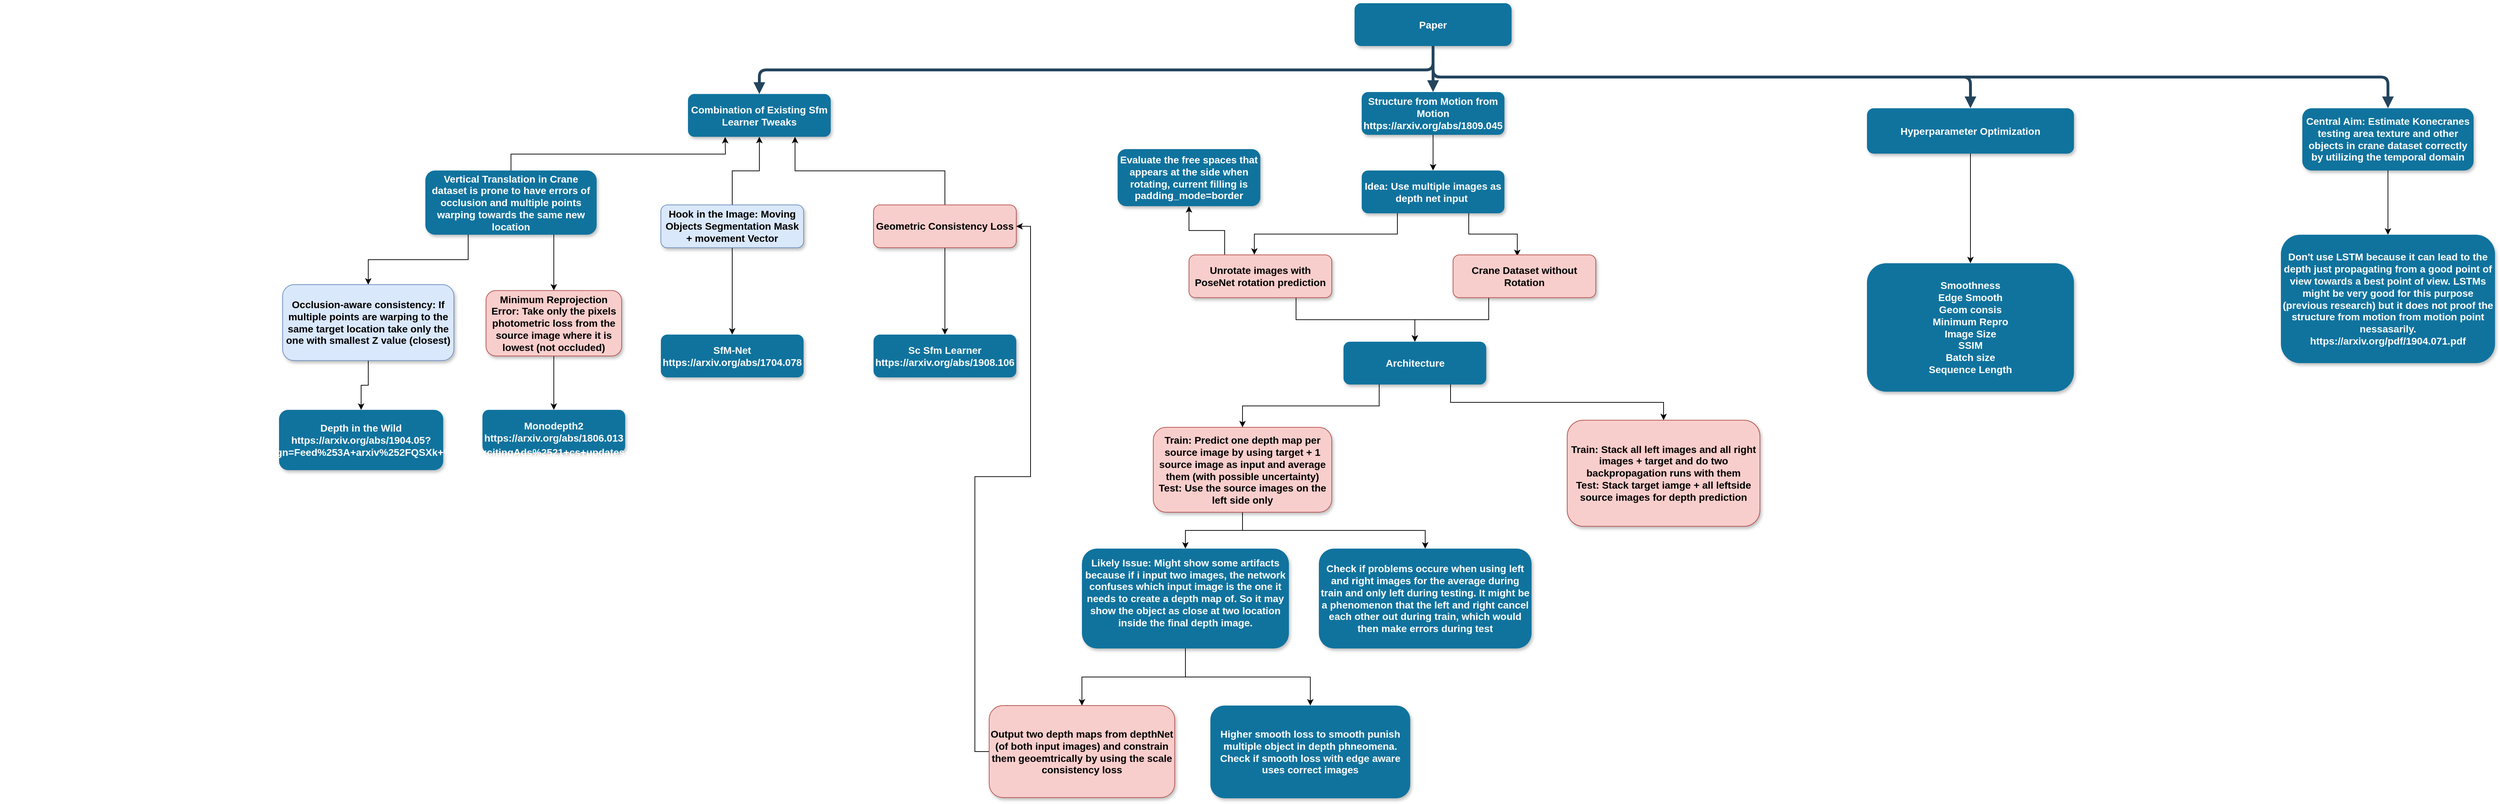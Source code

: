 <mxfile version="14.8.5" type="device"><diagram name="Page-1" id="97916047-d0de-89f5-080d-49f4d83e522f"><mxGraphModel dx="3330.5" dy="840" grid="1" gridSize="10" guides="1" tooltips="1" connect="1" arrows="1" fold="1" page="1" pageScale="1.5" pageWidth="1169" pageHeight="827" background="none" math="0" shadow="0"><root><mxCell id="0"/><mxCell id="1" parent="0"/><mxCell id="3" value="Paper" style="rounded=1;fillColor=#10739E;strokeColor=none;shadow=1;gradientColor=none;fontStyle=1;fontColor=#FFFFFF;fontSize=14;whiteSpace=wrap;" parent="1" vertex="1"><mxGeometry x="662" y="345.5" width="220" height="60" as="geometry"/></mxCell><mxCell id="4" value="Combination of Existing Sfm Learner Tweaks" style="rounded=1;fillColor=#10739E;strokeColor=none;shadow=1;gradientColor=none;fontStyle=1;fontColor=#FFFFFF;fontSize=14;html=1;whiteSpace=wrap;" parent="1" vertex="1"><mxGeometry x="-272" y="472.75" width="200" height="60" as="geometry"/></mxCell><mxCell id="nPLmiUN7-BDTouceucDG-58" style="edgeStyle=orthogonalEdgeStyle;rounded=0;orthogonalLoop=1;jettySize=auto;html=1;exitX=0.5;exitY=1;exitDx=0;exitDy=0;entryX=0.5;entryY=0;entryDx=0;entryDy=0;" parent="1" source="5" target="18" edge="1"><mxGeometry relative="1" as="geometry"/></mxCell><mxCell id="5" value="Structure from Motion from Motion&#10;https://arxiv.org/abs/1809.045" style="rounded=1;fillColor=#10739E;strokeColor=none;shadow=1;gradientColor=none;fontStyle=1;fontColor=#FFFFFF;fontSize=14;whiteSpace=wrap;" parent="1" vertex="1"><mxGeometry x="672" y="470" width="200" height="60" as="geometry"/></mxCell><mxCell id="nPLmiUN7-BDTouceucDG-55" style="edgeStyle=orthogonalEdgeStyle;rounded=0;orthogonalLoop=1;jettySize=auto;html=1;exitX=0.5;exitY=0;exitDx=0;exitDy=0;entryX=0.5;entryY=1;entryDx=0;entryDy=0;" parent="1" source="8" target="4" edge="1"><mxGeometry relative="1" as="geometry"/></mxCell><mxCell id="nPLmiUN7-BDTouceucDG-84" style="edgeStyle=orthogonalEdgeStyle;rounded=0;orthogonalLoop=1;jettySize=auto;html=1;exitX=0.5;exitY=1;exitDx=0;exitDy=0;fontColor=#FFFFFF;" parent="1" source="8" target="9" edge="1"><mxGeometry relative="1" as="geometry"/></mxCell><mxCell id="8" value="Hook in the Image: Moving Objects Segmentation Mask + movement Vector" style="rounded=1;fillColor=#dae8fc;strokeColor=#6c8ebf;shadow=1;fontStyle=1;fontSize=14;whiteSpace=wrap;" parent="1" vertex="1"><mxGeometry x="-310" y="628.25" width="200" height="60" as="geometry"/></mxCell><mxCell id="9" value="SfM-Net&#10;https://arxiv.org/abs/1704.078" style="rounded=1;fillColor=#10739E;strokeColor=none;shadow=1;gradientColor=none;fontStyle=1;fontColor=#FFFFFF;fontSize=14;whiteSpace=wrap;" parent="1" vertex="1"><mxGeometry x="-310" y="810" width="200" height="60" as="geometry"/></mxCell><mxCell id="nPLmiUN7-BDTouceucDG-56" style="edgeStyle=orthogonalEdgeStyle;rounded=0;orthogonalLoop=1;jettySize=auto;html=1;exitX=0.5;exitY=0;exitDx=0;exitDy=0;" parent="1" source="10" edge="1"><mxGeometry relative="1" as="geometry"><mxPoint x="-220" y="533" as="targetPoint"/></mxGeometry></mxCell><mxCell id="nPLmiUN7-BDTouceucDG-75" style="edgeStyle=orthogonalEdgeStyle;rounded=0;orthogonalLoop=1;jettySize=auto;html=1;exitX=0.75;exitY=1;exitDx=0;exitDy=0;entryX=0.5;entryY=0;entryDx=0;entryDy=0;fontColor=#FFFFFF;" parent="1" source="10" target="nPLmiUN7-BDTouceucDG-74" edge="1"><mxGeometry relative="1" as="geometry"/></mxCell><mxCell id="nPLmiUN7-BDTouceucDG-77" style="edgeStyle=orthogonalEdgeStyle;rounded=0;orthogonalLoop=1;jettySize=auto;html=1;exitX=0.25;exitY=1;exitDx=0;exitDy=0;entryX=0.5;entryY=0;entryDx=0;entryDy=0;fontColor=#FFFFFF;" parent="1" source="10" target="nPLmiUN7-BDTouceucDG-72" edge="1"><mxGeometry relative="1" as="geometry"/></mxCell><mxCell id="10" value="Vertical Translation in Crane dataset is prone to have errors of occlusion and multiple points warping towards the same new location" style="rounded=1;fillColor=#10739E;strokeColor=none;shadow=1;gradientColor=none;fontStyle=1;fontColor=#FFFFFF;fontSize=14;whiteSpace=wrap;" parent="1" vertex="1"><mxGeometry x="-640" y="580" width="240" height="90" as="geometry"/></mxCell><mxCell id="11" value="Monodepth2&#10;https://arxiv.org/abs/1806.013" style="rounded=1;fillColor=#10739E;strokeColor=none;shadow=1;gradientColor=none;fontStyle=1;fontColor=#FFFFFF;fontSize=14;whiteSpace=wrap;" parent="1" vertex="1"><mxGeometry x="-560" y="915.5" width="200" height="60" as="geometry"/></mxCell><mxCell id="nPLmiUN7-BDTouceucDG-57" style="edgeStyle=orthogonalEdgeStyle;rounded=0;orthogonalLoop=1;jettySize=auto;html=1;exitX=0.5;exitY=0;exitDx=0;exitDy=0;entryX=0.75;entryY=1;entryDx=0;entryDy=0;" parent="1" source="13" target="4" edge="1"><mxGeometry relative="1" as="geometry"/></mxCell><mxCell id="nPLmiUN7-BDTouceucDG-83" style="edgeStyle=orthogonalEdgeStyle;rounded=0;orthogonalLoop=1;jettySize=auto;html=1;exitX=0.5;exitY=1;exitDx=0;exitDy=0;fontColor=#FFFFFF;entryX=0.5;entryY=0;entryDx=0;entryDy=0;" parent="1" source="13" target="14" edge="1"><mxGeometry relative="1" as="geometry"/></mxCell><mxCell id="13" value="Geometric Consistency Loss" style="rounded=1;fillColor=#f8cecc;strokeColor=#b85450;shadow=1;fontStyle=1;fontSize=14;whiteSpace=wrap;" parent="1" vertex="1"><mxGeometry x="-12" y="628.25" width="200" height="60" as="geometry"/></mxCell><mxCell id="14" value="Sc Sfm Learner&#10;https://arxiv.org/abs/1908.106" style="rounded=1;fillColor=#10739E;strokeColor=none;shadow=1;gradientColor=none;fontStyle=1;fontColor=#FFFFFF;fontSize=14;whiteSpace=wrap;" parent="1" vertex="1"><mxGeometry x="-12" y="810" width="200" height="60" as="geometry"/></mxCell><mxCell id="nPLmiUN7-BDTouceucDG-59" style="edgeStyle=orthogonalEdgeStyle;rounded=0;orthogonalLoop=1;jettySize=auto;html=1;exitX=0.25;exitY=1;exitDx=0;exitDy=0;entryX=0.458;entryY=-0.004;entryDx=0;entryDy=0;entryPerimeter=0;" parent="1" source="18" target="22" edge="1"><mxGeometry relative="1" as="geometry"/></mxCell><mxCell id="nPLmiUN7-BDTouceucDG-60" style="edgeStyle=orthogonalEdgeStyle;rounded=0;orthogonalLoop=1;jettySize=auto;html=1;exitX=0.75;exitY=1;exitDx=0;exitDy=0;entryX=0.45;entryY=0.029;entryDx=0;entryDy=0;entryPerimeter=0;" parent="1" source="18" target="23" edge="1"><mxGeometry relative="1" as="geometry"/></mxCell><mxCell id="18" value="Idea: Use multiple images as depth net input " style="rounded=1;fillColor=#10739E;strokeColor=none;shadow=1;gradientColor=none;fontStyle=1;fontColor=#FFFFFF;fontSize=14;whiteSpace=wrap;" parent="1" vertex="1"><mxGeometry x="672" y="580" width="200" height="60" as="geometry"/></mxCell><mxCell id="nPLmiUN7-BDTouceucDG-61" style="edgeStyle=orthogonalEdgeStyle;rounded=0;orthogonalLoop=1;jettySize=auto;html=1;exitX=0;exitY=0.5;exitDx=0;exitDy=0;entryX=1;entryY=0.5;entryDx=0;entryDy=0;" parent="1" source="nPLmiUN7-BDTouceucDG-65" target="13" edge="1"><mxGeometry relative="1" as="geometry"/></mxCell><mxCell id="nPLmiUN7-BDTouceucDG-64" style="edgeStyle=orthogonalEdgeStyle;rounded=0;orthogonalLoop=1;jettySize=auto;html=1;exitX=0.5;exitY=1;exitDx=0;exitDy=0;entryX=0.5;entryY=0;entryDx=0;entryDy=0;fontColor=#FFFFFF;" parent="1" source="19" target="nPLmiUN7-BDTouceucDG-63" edge="1"><mxGeometry relative="1" as="geometry"/></mxCell><mxCell id="nUQpXLFhuj-_Mm35vlYl-37" style="edgeStyle=orthogonalEdgeStyle;rounded=0;orthogonalLoop=1;jettySize=auto;html=1;exitX=0.5;exitY=1;exitDx=0;exitDy=0;entryX=0.5;entryY=0;entryDx=0;entryDy=0;" edge="1" parent="1" source="19" target="nUQpXLFhuj-_Mm35vlYl-36"><mxGeometry relative="1" as="geometry"/></mxCell><mxCell id="19" value="Train: Predict one depth map per source image by using target + 1 source image as input and average them (with possible uncertainty)&#10;Test: Use the source images on the left side only" style="rounded=1;fillColor=#f8cecc;strokeColor=#b85450;shadow=1;fontStyle=1;fontSize=14;whiteSpace=wrap;" parent="1" vertex="1"><mxGeometry x="380" y="940" width="250" height="119" as="geometry"/></mxCell><mxCell id="20" value="Train: Stack all left images and all right images + target and do two backpropagation runs with them&#10;Test: Stack target iamge + all leftside source images for depth prediction" style="rounded=1;fillColor=#f8cecc;strokeColor=#b85450;shadow=1;fontStyle=1;fontSize=14;whiteSpace=wrap;" parent="1" vertex="1"><mxGeometry x="960" y="930" width="270" height="148.75" as="geometry"/></mxCell><mxCell id="nPLmiUN7-BDTouceucDG-68" style="edgeStyle=orthogonalEdgeStyle;rounded=0;orthogonalLoop=1;jettySize=auto;html=1;exitX=0.75;exitY=1;exitDx=0;exitDy=0;entryX=0.5;entryY=0;entryDx=0;entryDy=0;fontColor=#FFFFFF;" parent="1" source="22" target="nPLmiUN7-BDTouceucDG-67" edge="1"><mxGeometry relative="1" as="geometry"/></mxCell><mxCell id="nUQpXLFhuj-_Mm35vlYl-35" style="edgeStyle=orthogonalEdgeStyle;rounded=0;orthogonalLoop=1;jettySize=auto;html=1;exitX=0.25;exitY=0;exitDx=0;exitDy=0;" edge="1" parent="1" source="22" target="nUQpXLFhuj-_Mm35vlYl-34"><mxGeometry relative="1" as="geometry"/></mxCell><mxCell id="22" value="Unrotate images with PoseNet rotation prediction" style="rounded=1;fillColor=#f8cecc;strokeColor=#b85450;shadow=1;fontStyle=1;fontSize=14;whiteSpace=wrap;" parent="1" vertex="1"><mxGeometry x="430" y="698.25" width="200" height="60" as="geometry"/></mxCell><mxCell id="nPLmiUN7-BDTouceucDG-69" style="edgeStyle=orthogonalEdgeStyle;rounded=0;orthogonalLoop=1;jettySize=auto;html=1;exitX=0.25;exitY=1;exitDx=0;exitDy=0;entryX=0.5;entryY=0;entryDx=0;entryDy=0;fontColor=#FFFFFF;" parent="1" source="23" target="nPLmiUN7-BDTouceucDG-67" edge="1"><mxGeometry relative="1" as="geometry"/></mxCell><mxCell id="23" value="Crane Dataset without Rotation" style="rounded=1;fillColor=#f8cecc;strokeColor=#b85450;shadow=1;fontStyle=1;fontSize=14;whiteSpace=wrap;" parent="1" vertex="1"><mxGeometry x="800" y="698.25" width="200" height="60" as="geometry"/></mxCell><mxCell id="26" value="Don't use LSTM because it can lead to the depth just propagating from a good point of view towards a best point of view. LSTMs might be very good for this purpose (previous research) but it does not proof the structure from motion from motion point nessasarily.&#10;https://arxiv.org/pdf/1904.071.pdf" style="rounded=1;fillColor=#10739E;strokeColor=none;shadow=1;gradientColor=none;fontStyle=1;fontColor=#FFFFFF;fontSize=14;whiteSpace=wrap;" parent="1" vertex="1"><mxGeometry x="1960" y="670" width="300" height="180" as="geometry"/></mxCell><mxCell id="30" value="" style="edgeStyle=elbowEdgeStyle;elbow=vertical;strokeWidth=4;endArrow=block;endFill=1;fontStyle=1;strokeColor=#23445D;" parent="1" source="3" target="5" edge="1"><mxGeometry x="22" y="165.5" width="100" height="100" as="geometry"><mxPoint x="22" y="265.5" as="sourcePoint"/><mxPoint x="122" y="165.5" as="targetPoint"/></mxGeometry></mxCell><mxCell id="31" value="" style="edgeStyle=elbowEdgeStyle;elbow=vertical;strokeWidth=4;endArrow=block;endFill=1;fontStyle=1;strokeColor=#23445D;" parent="1" source="3" target="4" edge="1"><mxGeometry x="22" y="165.5" width="100" height="100" as="geometry"><mxPoint x="22" y="265.5" as="sourcePoint"/><mxPoint x="122" y="165.5" as="targetPoint"/></mxGeometry></mxCell><mxCell id="nPLmiUN7-BDTouceucDG-66" style="edgeStyle=orthogonalEdgeStyle;rounded=0;orthogonalLoop=1;jettySize=auto;html=1;exitX=0.5;exitY=1;exitDx=0;exitDy=0;entryX=0.5;entryY=0;entryDx=0;entryDy=0;fontColor=#FFFFFF;" parent="1" source="nPLmiUN7-BDTouceucDG-63" target="nPLmiUN7-BDTouceucDG-65" edge="1"><mxGeometry relative="1" as="geometry"/></mxCell><mxCell id="nUQpXLFhuj-_Mm35vlYl-38" style="edgeStyle=orthogonalEdgeStyle;rounded=0;orthogonalLoop=1;jettySize=auto;html=1;exitX=0.5;exitY=1;exitDx=0;exitDy=0;" edge="1" parent="1" source="nPLmiUN7-BDTouceucDG-63" target="nUQpXLFhuj-_Mm35vlYl-32"><mxGeometry relative="1" as="geometry"/></mxCell><mxCell id="nPLmiUN7-BDTouceucDG-63" value="Likely Issue: Might show some artifacts because if i input two images, the network confuses which input image is the one it needs to create a depth map of. So it may show the object as close at two location inside the final depth image.&#10;" style="rounded=1;fillColor=#10739E;strokeColor=none;shadow=1;gradientColor=none;fontStyle=1;fontSize=14;whiteSpace=wrap;fontColor=#FFFFFF;" parent="1" vertex="1"><mxGeometry x="280" y="1110" width="290" height="140" as="geometry"/></mxCell><mxCell id="nPLmiUN7-BDTouceucDG-65" value="Output two depth maps from depthNet (of both input images) and constrain them geoemtrically by using the scale consistency loss" style="rounded=1;fillColor=#f8cecc;strokeColor=#b85450;shadow=1;fontStyle=1;fontSize=14;whiteSpace=wrap;" parent="1" vertex="1"><mxGeometry x="150" y="1330" width="260" height="129" as="geometry"/></mxCell><mxCell id="nPLmiUN7-BDTouceucDG-70" style="edgeStyle=orthogonalEdgeStyle;rounded=0;orthogonalLoop=1;jettySize=auto;html=1;exitX=0.25;exitY=1;exitDx=0;exitDy=0;fontColor=#FFFFFF;" parent="1" source="nPLmiUN7-BDTouceucDG-67" target="19" edge="1"><mxGeometry relative="1" as="geometry"/></mxCell><mxCell id="nPLmiUN7-BDTouceucDG-71" style="edgeStyle=orthogonalEdgeStyle;rounded=0;orthogonalLoop=1;jettySize=auto;html=1;exitX=0.75;exitY=1;exitDx=0;exitDy=0;fontColor=#FFFFFF;entryX=0.5;entryY=0;entryDx=0;entryDy=0;" parent="1" source="nPLmiUN7-BDTouceucDG-67" edge="1" target="20"><mxGeometry relative="1" as="geometry"><mxPoint x="890" y="960" as="targetPoint"/></mxGeometry></mxCell><mxCell id="nPLmiUN7-BDTouceucDG-67" value="Architecture" style="rounded=1;fillColor=#10739E;strokeColor=none;shadow=1;gradientColor=none;fontStyle=1;fontColor=#FFFFFF;fontSize=14;whiteSpace=wrap;" parent="1" vertex="1"><mxGeometry x="646.5" y="820" width="200" height="60" as="geometry"/></mxCell><mxCell id="nPLmiUN7-BDTouceucDG-78" style="edgeStyle=orthogonalEdgeStyle;rounded=0;orthogonalLoop=1;jettySize=auto;html=1;exitX=0.5;exitY=1;exitDx=0;exitDy=0;entryX=0.5;entryY=0;entryDx=0;entryDy=0;fontColor=#FFFFFF;" parent="1" source="nPLmiUN7-BDTouceucDG-72" target="nPLmiUN7-BDTouceucDG-73" edge="1"><mxGeometry relative="1" as="geometry"/></mxCell><mxCell id="nPLmiUN7-BDTouceucDG-72" value="Occlusion-aware consistency: If multiple points are warping to the same target location take only the one with smallest Z value (closest)" style="rounded=1;fillColor=#dae8fc;strokeColor=#6c8ebf;shadow=1;fontStyle=1;fontSize=14;whiteSpace=wrap;" parent="1" vertex="1"><mxGeometry x="-840" y="740" width="240" height="106.37" as="geometry"/></mxCell><mxCell id="nPLmiUN7-BDTouceucDG-73" value="Depth in the Wild&lt;br&gt;https://arxiv.org/abs/1904.05?utm_source=feedburner&amp;amp;utm_medium=feed&amp;amp;utm_campaign=Feed%253A+arxiv%252FQSXk+%2528ExcitingAds%2521+cs+updates+on+arXiv.org%2529" style="rounded=1;fillColor=#10739E;strokeColor=none;shadow=1;gradientColor=none;fontStyle=1;fontColor=#FFFFFF;fontSize=14;html=1;whiteSpace=wrap;" parent="1" vertex="1"><mxGeometry x="-845" y="915.5" width="230" height="84.5" as="geometry"/></mxCell><mxCell id="nPLmiUN7-BDTouceucDG-76" style="edgeStyle=orthogonalEdgeStyle;rounded=0;orthogonalLoop=1;jettySize=auto;html=1;exitX=0.5;exitY=1;exitDx=0;exitDy=0;entryX=0.5;entryY=0;entryDx=0;entryDy=0;fontColor=#FFFFFF;" parent="1" source="nPLmiUN7-BDTouceucDG-74" target="11" edge="1"><mxGeometry relative="1" as="geometry"/></mxCell><mxCell id="nPLmiUN7-BDTouceucDG-74" value="Minimum Reprojection Error: Take only the pixels photometric loss from the source image where it is lowest (not occluded)" style="rounded=1;fillColor=#f8cecc;strokeColor=#b85450;shadow=1;fontStyle=1;fontSize=14;whiteSpace=wrap;" parent="1" vertex="1"><mxGeometry x="-555" y="748.25" width="190" height="91.75" as="geometry"/></mxCell><mxCell id="nPLmiUN7-BDTouceucDG-81" style="edgeStyle=orthogonalEdgeStyle;rounded=0;orthogonalLoop=1;jettySize=auto;html=1;exitX=0.5;exitY=1;exitDx=0;exitDy=0;entryX=0.5;entryY=0;entryDx=0;entryDy=0;fontColor=#FFFFFF;" parent="1" source="nPLmiUN7-BDTouceucDG-79" target="26" edge="1"><mxGeometry relative="1" as="geometry"/></mxCell><mxCell id="nPLmiUN7-BDTouceucDG-79" value="Central Aim: Estimate Konecranes testing area texture and other objects in crane dataset correctly by utilizing the temporal domain" style="rounded=1;fillColor=#10739E;strokeColor=none;shadow=1;gradientColor=none;fontStyle=1;fontColor=#FFFFFF;fontSize=14;whiteSpace=wrap;" parent="1" vertex="1"><mxGeometry x="1990" y="492.75" width="240" height="87.25" as="geometry"/></mxCell><mxCell id="nPLmiUN7-BDTouceucDG-82" value="" style="edgeStyle=elbowEdgeStyle;elbow=vertical;strokeWidth=4;endArrow=block;endFill=1;fontStyle=1;strokeColor=#23445D;exitX=0.5;exitY=1;exitDx=0;exitDy=0;entryX=0.5;entryY=0;entryDx=0;entryDy=0;" parent="1" source="3" target="nPLmiUN7-BDTouceucDG-79" edge="1"><mxGeometry x="32" y="175.5" width="100" height="100" as="geometry"><mxPoint x="782" y="415.5" as="sourcePoint"/><mxPoint x="782" y="480" as="targetPoint"/></mxGeometry></mxCell><mxCell id="nUQpXLFhuj-_Mm35vlYl-32" value="Higher smooth loss to smooth punish multiple object in depth phneomena. Check if smooth loss with edge aware uses correct images" style="rounded=1;fillColor=#10739E;strokeColor=none;shadow=1;gradientColor=none;fontStyle=1;fontSize=14;whiteSpace=wrap;fontColor=#FFFFFF;" vertex="1" parent="1"><mxGeometry x="460" y="1330" width="280" height="130" as="geometry"/></mxCell><mxCell id="nUQpXLFhuj-_Mm35vlYl-34" value="Evaluate the free spaces that appears at the side when rotating, current filling is padding_mode=border" style="rounded=1;fillColor=#10739E;strokeColor=none;shadow=1;gradientColor=none;fontStyle=1;fontColor=#FFFFFF;fontSize=14;whiteSpace=wrap;" vertex="1" parent="1"><mxGeometry x="330" y="550" width="200" height="80" as="geometry"/></mxCell><mxCell id="nUQpXLFhuj-_Mm35vlYl-36" value="Check if problems occure when using left and right images for the average during train and only left during testing. It might be a phenomenon that the left and right cancel each other out during train, which would then make errors during test" style="rounded=1;fillColor=#10739E;strokeColor=none;shadow=1;gradientColor=none;fontStyle=1;fontSize=14;whiteSpace=wrap;fontColor=#FFFFFF;" vertex="1" parent="1"><mxGeometry x="612" y="1110" width="298" height="140" as="geometry"/></mxCell><mxCell id="nUQpXLFhuj-_Mm35vlYl-39" value="" style="edgeStyle=elbowEdgeStyle;elbow=vertical;strokeWidth=4;endArrow=block;endFill=1;fontStyle=1;strokeColor=#23445D;entryX=0.5;entryY=0;entryDx=0;entryDy=0;exitX=0.5;exitY=1;exitDx=0;exitDy=0;" edge="1" parent="1" source="3" target="nUQpXLFhuj-_Mm35vlYl-40"><mxGeometry x="42" y="185.5" width="100" height="100" as="geometry"><mxPoint x="770" y="416" as="sourcePoint"/><mxPoint x="1520" y="480" as="targetPoint"/></mxGeometry></mxCell><mxCell id="nUQpXLFhuj-_Mm35vlYl-42" style="edgeStyle=orthogonalEdgeStyle;rounded=0;orthogonalLoop=1;jettySize=auto;html=1;exitX=0.5;exitY=1;exitDx=0;exitDy=0;entryX=0.5;entryY=0;entryDx=0;entryDy=0;" edge="1" parent="1" source="nUQpXLFhuj-_Mm35vlYl-40" target="nUQpXLFhuj-_Mm35vlYl-41"><mxGeometry relative="1" as="geometry"/></mxCell><mxCell id="nUQpXLFhuj-_Mm35vlYl-40" value="Hyperparameter Optimization" style="rounded=1;fillColor=#10739E;strokeColor=none;shadow=1;gradientColor=none;fontStyle=1;fontColor=#FFFFFF;fontSize=14;whiteSpace=wrap;" vertex="1" parent="1"><mxGeometry x="1380" y="492.75" width="290" height="63.63" as="geometry"/></mxCell><mxCell id="nUQpXLFhuj-_Mm35vlYl-41" value="Smoothness&#10;Edge Smooth&#10;Geom consis&#10;Minimum Repro&#10;Image Size&#10;SSIM&#10;Batch size&#10;Sequence Length" style="rounded=1;fillColor=#10739E;strokeColor=none;shadow=1;gradientColor=none;fontStyle=1;fontColor=#FFFFFF;fontSize=14;whiteSpace=wrap;" vertex="1" parent="1"><mxGeometry x="1380" y="710" width="290" height="180" as="geometry"/></mxCell></root></mxGraphModel></diagram></mxfile>